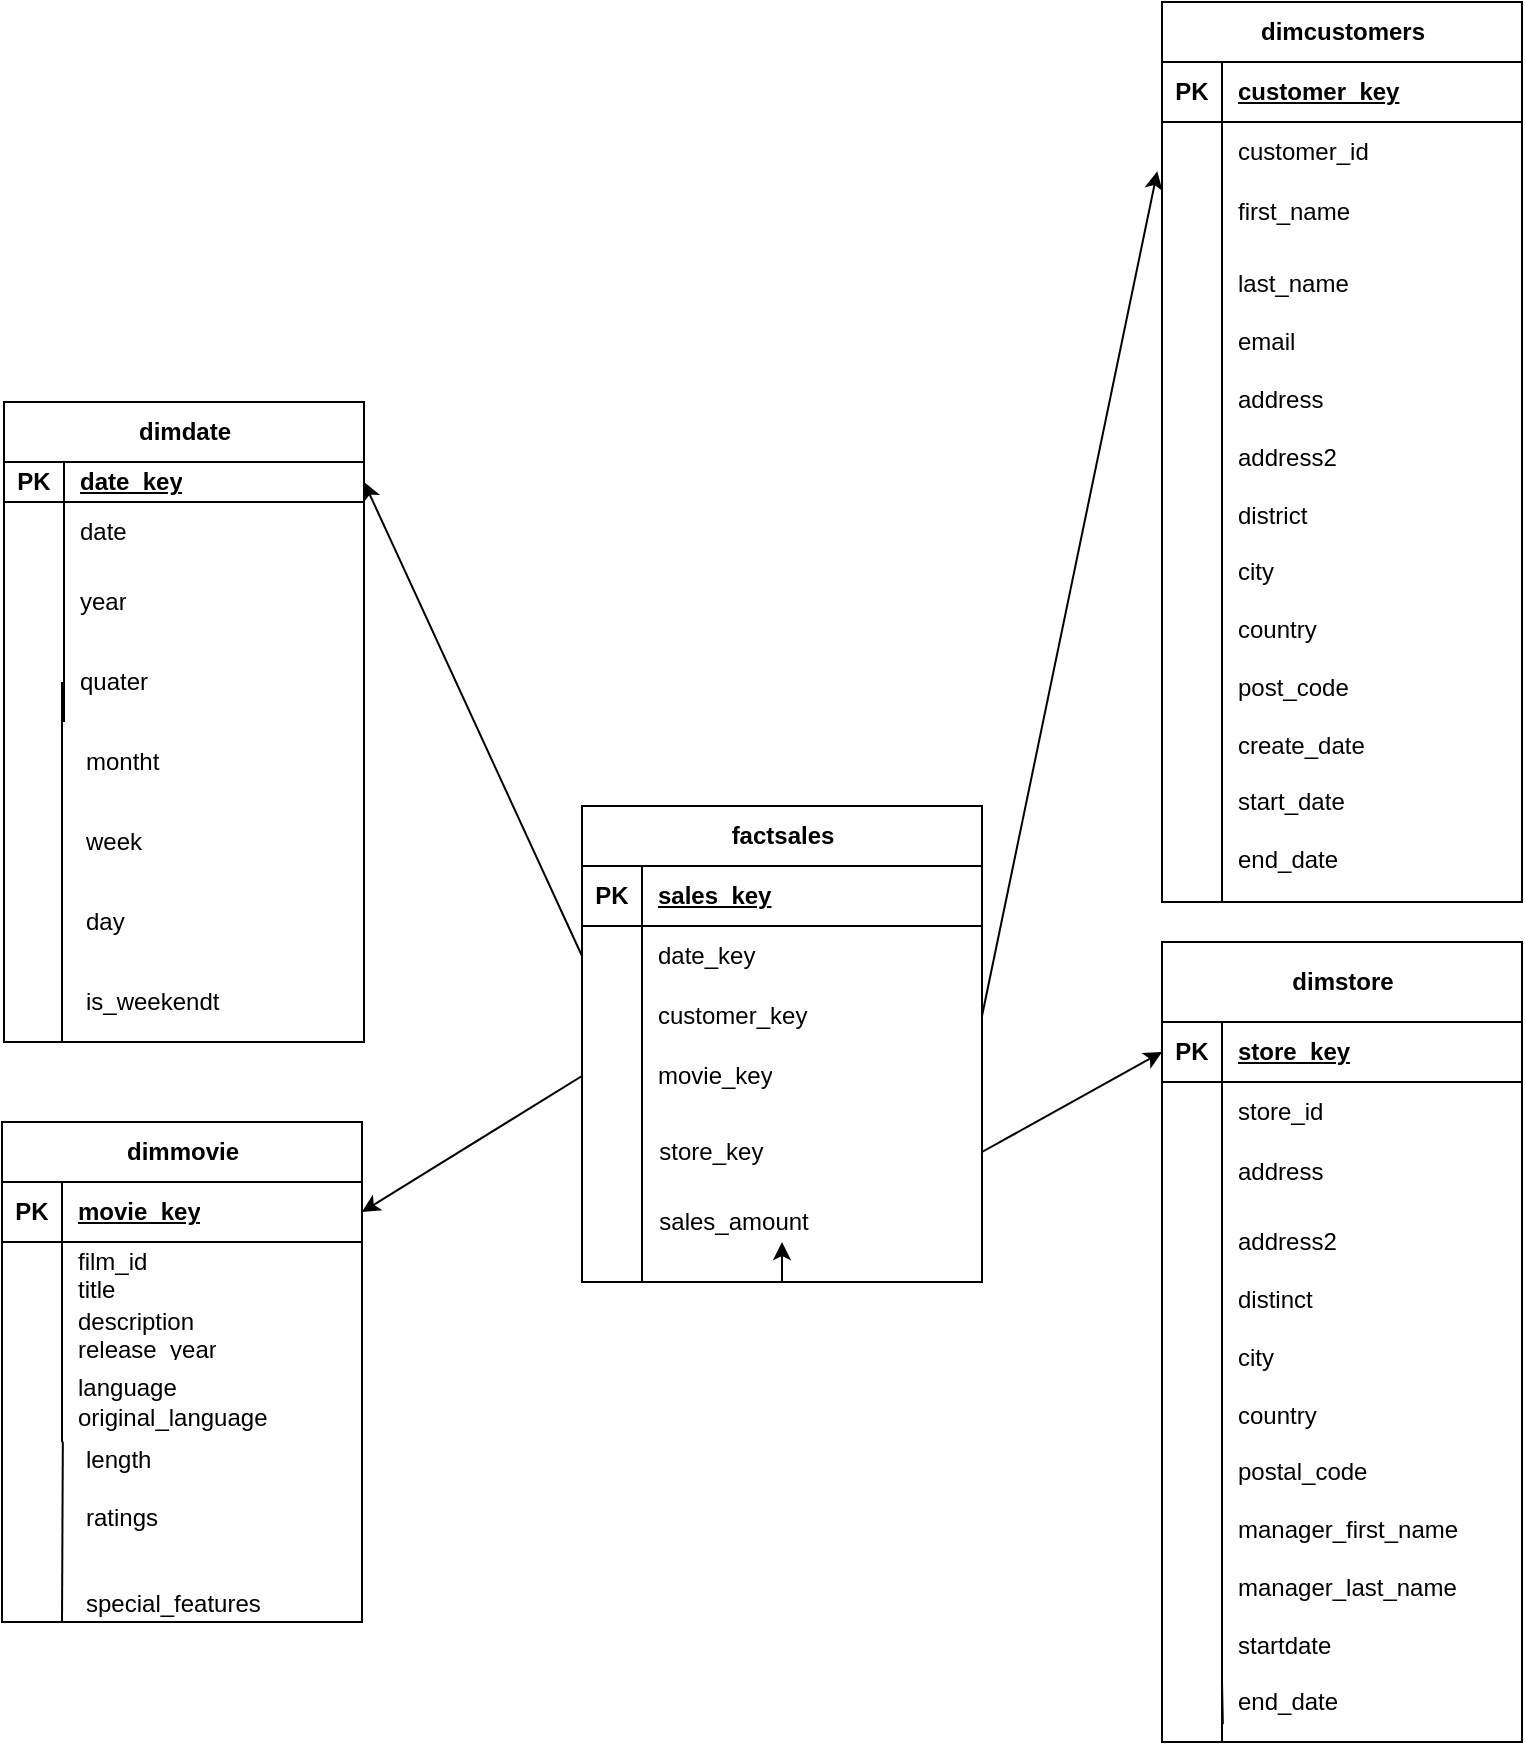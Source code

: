 <mxfile version="21.5.1" type="device">
  <diagram id="R2lEEEUBdFMjLlhIrx00" name="Page-1">
    <mxGraphModel dx="1024" dy="1714" grid="1" gridSize="10" guides="1" tooltips="1" connect="1" arrows="1" fold="1" page="1" pageScale="1" pageWidth="850" pageHeight="1100" math="0" shadow="0" extFonts="Permanent Marker^https://fonts.googleapis.com/css?family=Permanent+Marker">
      <root>
        <mxCell id="0" />
        <mxCell id="1" parent="0" />
        <mxCell id="FFwzPtHbB5AZyZjk_mKK-1" value="dimdate" style="shape=table;startSize=30;container=1;collapsible=1;childLayout=tableLayout;fixedRows=1;rowLines=0;fontStyle=1;align=center;resizeLast=1;html=1;" vertex="1" parent="1">
          <mxGeometry x="41" y="40" width="180" height="320" as="geometry" />
        </mxCell>
        <mxCell id="FFwzPtHbB5AZyZjk_mKK-2" value="" style="shape=tableRow;horizontal=0;startSize=0;swimlaneHead=0;swimlaneBody=0;fillColor=none;collapsible=0;dropTarget=0;points=[[0,0.5],[1,0.5]];portConstraint=eastwest;top=0;left=0;right=0;bottom=1;" vertex="1" parent="FFwzPtHbB5AZyZjk_mKK-1">
          <mxGeometry y="30" width="180" height="20" as="geometry" />
        </mxCell>
        <mxCell id="FFwzPtHbB5AZyZjk_mKK-3" value="PK" style="shape=partialRectangle;connectable=0;fillColor=none;top=0;left=0;bottom=0;right=0;fontStyle=1;overflow=hidden;whiteSpace=wrap;html=1;" vertex="1" parent="FFwzPtHbB5AZyZjk_mKK-2">
          <mxGeometry width="30" height="20" as="geometry">
            <mxRectangle width="30" height="20" as="alternateBounds" />
          </mxGeometry>
        </mxCell>
        <mxCell id="FFwzPtHbB5AZyZjk_mKK-4" value="date_key" style="shape=partialRectangle;connectable=0;fillColor=none;top=0;left=0;bottom=0;right=0;align=left;spacingLeft=6;fontStyle=5;overflow=hidden;whiteSpace=wrap;html=1;" vertex="1" parent="FFwzPtHbB5AZyZjk_mKK-2">
          <mxGeometry x="30" width="150" height="20" as="geometry">
            <mxRectangle width="150" height="20" as="alternateBounds" />
          </mxGeometry>
        </mxCell>
        <mxCell id="FFwzPtHbB5AZyZjk_mKK-5" value="" style="shape=tableRow;horizontal=0;startSize=0;swimlaneHead=0;swimlaneBody=0;fillColor=none;collapsible=0;dropTarget=0;points=[[0,0.5],[1,0.5]];portConstraint=eastwest;top=0;left=0;right=0;bottom=0;" vertex="1" parent="FFwzPtHbB5AZyZjk_mKK-1">
          <mxGeometry y="50" width="180" height="30" as="geometry" />
        </mxCell>
        <mxCell id="FFwzPtHbB5AZyZjk_mKK-6" value="" style="shape=partialRectangle;connectable=0;fillColor=none;top=0;left=0;bottom=0;right=0;editable=1;overflow=hidden;whiteSpace=wrap;html=1;" vertex="1" parent="FFwzPtHbB5AZyZjk_mKK-5">
          <mxGeometry width="30" height="30" as="geometry">
            <mxRectangle width="30" height="30" as="alternateBounds" />
          </mxGeometry>
        </mxCell>
        <mxCell id="FFwzPtHbB5AZyZjk_mKK-7" value="date" style="shape=partialRectangle;connectable=0;fillColor=none;top=0;left=0;bottom=0;right=0;align=left;spacingLeft=6;overflow=hidden;whiteSpace=wrap;html=1;" vertex="1" parent="FFwzPtHbB5AZyZjk_mKK-5">
          <mxGeometry x="30" width="150" height="30" as="geometry">
            <mxRectangle width="150" height="30" as="alternateBounds" />
          </mxGeometry>
        </mxCell>
        <mxCell id="FFwzPtHbB5AZyZjk_mKK-8" value="" style="shape=tableRow;horizontal=0;startSize=0;swimlaneHead=0;swimlaneBody=0;fillColor=none;collapsible=0;dropTarget=0;points=[[0,0.5],[1,0.5]];portConstraint=eastwest;top=0;left=0;right=0;bottom=0;" vertex="1" parent="FFwzPtHbB5AZyZjk_mKK-1">
          <mxGeometry y="80" width="180" height="40" as="geometry" />
        </mxCell>
        <mxCell id="FFwzPtHbB5AZyZjk_mKK-9" value="" style="shape=partialRectangle;connectable=0;fillColor=none;top=0;left=0;bottom=0;right=0;editable=1;overflow=hidden;whiteSpace=wrap;html=1;" vertex="1" parent="FFwzPtHbB5AZyZjk_mKK-8">
          <mxGeometry width="30" height="40" as="geometry">
            <mxRectangle width="30" height="40" as="alternateBounds" />
          </mxGeometry>
        </mxCell>
        <mxCell id="FFwzPtHbB5AZyZjk_mKK-10" value="year" style="shape=partialRectangle;connectable=0;fillColor=none;top=0;left=0;bottom=0;right=0;align=left;spacingLeft=6;overflow=hidden;whiteSpace=wrap;html=1;" vertex="1" parent="FFwzPtHbB5AZyZjk_mKK-8">
          <mxGeometry x="30" width="150" height="40" as="geometry">
            <mxRectangle width="150" height="40" as="alternateBounds" />
          </mxGeometry>
        </mxCell>
        <mxCell id="FFwzPtHbB5AZyZjk_mKK-11" value="" style="shape=tableRow;horizontal=0;startSize=0;swimlaneHead=0;swimlaneBody=0;fillColor=none;collapsible=0;dropTarget=0;points=[[0,0.5],[1,0.5]];portConstraint=eastwest;top=0;left=0;right=0;bottom=0;" vertex="1" parent="FFwzPtHbB5AZyZjk_mKK-1">
          <mxGeometry y="120" width="180" height="40" as="geometry" />
        </mxCell>
        <mxCell id="FFwzPtHbB5AZyZjk_mKK-12" value="" style="shape=partialRectangle;connectable=0;fillColor=none;top=0;left=0;bottom=0;right=0;editable=1;overflow=hidden;whiteSpace=wrap;html=1;" vertex="1" parent="FFwzPtHbB5AZyZjk_mKK-11">
          <mxGeometry width="30" height="40" as="geometry">
            <mxRectangle width="30" height="40" as="alternateBounds" />
          </mxGeometry>
        </mxCell>
        <mxCell id="FFwzPtHbB5AZyZjk_mKK-13" value="quater" style="shape=partialRectangle;connectable=0;fillColor=none;top=0;left=0;bottom=0;right=0;align=left;spacingLeft=6;overflow=hidden;whiteSpace=wrap;html=1;" vertex="1" parent="FFwzPtHbB5AZyZjk_mKK-11">
          <mxGeometry x="30" width="150" height="40" as="geometry">
            <mxRectangle width="150" height="40" as="alternateBounds" />
          </mxGeometry>
        </mxCell>
        <mxCell id="FFwzPtHbB5AZyZjk_mKK-14" value="dimcustomers" style="shape=table;startSize=30;container=1;collapsible=1;childLayout=tableLayout;fixedRows=1;rowLines=0;fontStyle=1;align=center;resizeLast=1;html=1;" vertex="1" parent="1">
          <mxGeometry x="620" y="-160" width="180" height="450" as="geometry" />
        </mxCell>
        <mxCell id="FFwzPtHbB5AZyZjk_mKK-15" value="" style="shape=tableRow;horizontal=0;startSize=0;swimlaneHead=0;swimlaneBody=0;fillColor=none;collapsible=0;dropTarget=0;points=[[0,0.5],[1,0.5]];portConstraint=eastwest;top=0;left=0;right=0;bottom=1;" vertex="1" parent="FFwzPtHbB5AZyZjk_mKK-14">
          <mxGeometry y="30" width="180" height="30" as="geometry" />
        </mxCell>
        <mxCell id="FFwzPtHbB5AZyZjk_mKK-16" value="PK" style="shape=partialRectangle;connectable=0;fillColor=none;top=0;left=0;bottom=0;right=0;fontStyle=1;overflow=hidden;whiteSpace=wrap;html=1;" vertex="1" parent="FFwzPtHbB5AZyZjk_mKK-15">
          <mxGeometry width="30" height="30" as="geometry">
            <mxRectangle width="30" height="30" as="alternateBounds" />
          </mxGeometry>
        </mxCell>
        <mxCell id="FFwzPtHbB5AZyZjk_mKK-17" value="customer_key" style="shape=partialRectangle;connectable=0;fillColor=none;top=0;left=0;bottom=0;right=0;align=left;spacingLeft=6;fontStyle=5;overflow=hidden;whiteSpace=wrap;html=1;" vertex="1" parent="FFwzPtHbB5AZyZjk_mKK-15">
          <mxGeometry x="30" width="150" height="30" as="geometry">
            <mxRectangle width="150" height="30" as="alternateBounds" />
          </mxGeometry>
        </mxCell>
        <mxCell id="FFwzPtHbB5AZyZjk_mKK-18" value="" style="shape=tableRow;horizontal=0;startSize=0;swimlaneHead=0;swimlaneBody=0;fillColor=none;collapsible=0;dropTarget=0;points=[[0,0.5],[1,0.5]];portConstraint=eastwest;top=0;left=0;right=0;bottom=0;" vertex="1" parent="FFwzPtHbB5AZyZjk_mKK-14">
          <mxGeometry y="60" width="180" height="30" as="geometry" />
        </mxCell>
        <mxCell id="FFwzPtHbB5AZyZjk_mKK-19" value="" style="shape=partialRectangle;connectable=0;fillColor=none;top=0;left=0;bottom=0;right=0;editable=1;overflow=hidden;whiteSpace=wrap;html=1;" vertex="1" parent="FFwzPtHbB5AZyZjk_mKK-18">
          <mxGeometry width="30" height="30" as="geometry">
            <mxRectangle width="30" height="30" as="alternateBounds" />
          </mxGeometry>
        </mxCell>
        <mxCell id="FFwzPtHbB5AZyZjk_mKK-20" value="customer_id" style="shape=partialRectangle;connectable=0;fillColor=none;top=0;left=0;bottom=0;right=0;align=left;spacingLeft=6;overflow=hidden;whiteSpace=wrap;html=1;" vertex="1" parent="FFwzPtHbB5AZyZjk_mKK-18">
          <mxGeometry x="30" width="150" height="30" as="geometry">
            <mxRectangle width="150" height="30" as="alternateBounds" />
          </mxGeometry>
        </mxCell>
        <mxCell id="FFwzPtHbB5AZyZjk_mKK-21" value="" style="shape=tableRow;horizontal=0;startSize=0;swimlaneHead=0;swimlaneBody=0;fillColor=none;collapsible=0;dropTarget=0;points=[[0,0.5],[1,0.5]];portConstraint=eastwest;top=0;left=0;right=0;bottom=0;" vertex="1" parent="FFwzPtHbB5AZyZjk_mKK-14">
          <mxGeometry y="90" width="180" height="30" as="geometry" />
        </mxCell>
        <mxCell id="FFwzPtHbB5AZyZjk_mKK-22" value="" style="shape=partialRectangle;connectable=0;fillColor=none;top=0;left=0;bottom=0;right=0;editable=1;overflow=hidden;whiteSpace=wrap;html=1;" vertex="1" parent="FFwzPtHbB5AZyZjk_mKK-21">
          <mxGeometry width="30" height="30" as="geometry">
            <mxRectangle width="30" height="30" as="alternateBounds" />
          </mxGeometry>
        </mxCell>
        <mxCell id="FFwzPtHbB5AZyZjk_mKK-23" value="first_name" style="shape=partialRectangle;connectable=0;fillColor=none;top=0;left=0;bottom=0;right=0;align=left;spacingLeft=6;overflow=hidden;whiteSpace=wrap;html=1;" vertex="1" parent="FFwzPtHbB5AZyZjk_mKK-21">
          <mxGeometry x="30" width="150" height="30" as="geometry">
            <mxRectangle width="150" height="30" as="alternateBounds" />
          </mxGeometry>
        </mxCell>
        <mxCell id="FFwzPtHbB5AZyZjk_mKK-24" value="" style="shape=tableRow;horizontal=0;startSize=0;swimlaneHead=0;swimlaneBody=0;fillColor=none;collapsible=0;dropTarget=0;points=[[0,0.5],[1,0.5]];portConstraint=eastwest;top=0;left=0;right=0;bottom=0;" vertex="1" parent="FFwzPtHbB5AZyZjk_mKK-14">
          <mxGeometry y="120" width="180" height="330" as="geometry" />
        </mxCell>
        <mxCell id="FFwzPtHbB5AZyZjk_mKK-25" value="" style="shape=partialRectangle;connectable=0;fillColor=none;top=0;left=0;bottom=0;right=0;editable=1;overflow=hidden;whiteSpace=wrap;html=1;" vertex="1" parent="FFwzPtHbB5AZyZjk_mKK-24">
          <mxGeometry width="30" height="330" as="geometry">
            <mxRectangle width="30" height="330" as="alternateBounds" />
          </mxGeometry>
        </mxCell>
        <mxCell id="FFwzPtHbB5AZyZjk_mKK-26" value="last_name&lt;br&gt;&lt;br&gt;email&lt;br&gt;&lt;br&gt;address&lt;br&gt;&lt;br&gt;address2&lt;br&gt;&lt;br&gt;district&lt;br&gt;&lt;br&gt;city&lt;br&gt;&lt;br&gt;country&lt;br&gt;&lt;br&gt;post_code&lt;br&gt;&lt;br&gt;create_date&lt;br&gt;&lt;br&gt;start_date&lt;br&gt;&lt;br&gt;end_date" style="shape=partialRectangle;connectable=0;fillColor=none;top=0;left=0;bottom=0;right=0;align=left;spacingLeft=6;overflow=hidden;whiteSpace=wrap;html=1;" vertex="1" parent="FFwzPtHbB5AZyZjk_mKK-24">
          <mxGeometry x="30" width="150" height="330" as="geometry">
            <mxRectangle width="150" height="330" as="alternateBounds" />
          </mxGeometry>
        </mxCell>
        <mxCell id="FFwzPtHbB5AZyZjk_mKK-27" value="dimmovie" style="shape=table;startSize=30;container=1;collapsible=1;childLayout=tableLayout;fixedRows=1;rowLines=0;fontStyle=1;align=center;resizeLast=1;html=1;" vertex="1" parent="1">
          <mxGeometry x="40" y="400" width="180" height="250" as="geometry" />
        </mxCell>
        <mxCell id="FFwzPtHbB5AZyZjk_mKK-28" value="" style="shape=tableRow;horizontal=0;startSize=0;swimlaneHead=0;swimlaneBody=0;fillColor=none;collapsible=0;dropTarget=0;points=[[0,0.5],[1,0.5]];portConstraint=eastwest;top=0;left=0;right=0;bottom=1;" vertex="1" parent="FFwzPtHbB5AZyZjk_mKK-27">
          <mxGeometry y="30" width="180" height="30" as="geometry" />
        </mxCell>
        <mxCell id="FFwzPtHbB5AZyZjk_mKK-29" value="PK" style="shape=partialRectangle;connectable=0;fillColor=none;top=0;left=0;bottom=0;right=0;fontStyle=1;overflow=hidden;whiteSpace=wrap;html=1;" vertex="1" parent="FFwzPtHbB5AZyZjk_mKK-28">
          <mxGeometry width="30" height="30" as="geometry">
            <mxRectangle width="30" height="30" as="alternateBounds" />
          </mxGeometry>
        </mxCell>
        <mxCell id="FFwzPtHbB5AZyZjk_mKK-30" value="movie_key" style="shape=partialRectangle;connectable=0;fillColor=none;top=0;left=0;bottom=0;right=0;align=left;spacingLeft=6;fontStyle=5;overflow=hidden;whiteSpace=wrap;html=1;" vertex="1" parent="FFwzPtHbB5AZyZjk_mKK-28">
          <mxGeometry x="30" width="150" height="30" as="geometry">
            <mxRectangle width="150" height="30" as="alternateBounds" />
          </mxGeometry>
        </mxCell>
        <mxCell id="FFwzPtHbB5AZyZjk_mKK-31" value="" style="shape=tableRow;horizontal=0;startSize=0;swimlaneHead=0;swimlaneBody=0;fillColor=none;collapsible=0;dropTarget=0;points=[[0,0.5],[1,0.5]];portConstraint=eastwest;top=0;left=0;right=0;bottom=0;" vertex="1" parent="FFwzPtHbB5AZyZjk_mKK-27">
          <mxGeometry y="60" width="180" height="30" as="geometry" />
        </mxCell>
        <mxCell id="FFwzPtHbB5AZyZjk_mKK-32" value="" style="shape=partialRectangle;connectable=0;fillColor=none;top=0;left=0;bottom=0;right=0;editable=1;overflow=hidden;whiteSpace=wrap;html=1;" vertex="1" parent="FFwzPtHbB5AZyZjk_mKK-31">
          <mxGeometry width="30" height="30" as="geometry">
            <mxRectangle width="30" height="30" as="alternateBounds" />
          </mxGeometry>
        </mxCell>
        <mxCell id="FFwzPtHbB5AZyZjk_mKK-33" value="film_id&lt;br&gt;title" style="shape=partialRectangle;connectable=0;fillColor=none;top=0;left=0;bottom=0;right=0;align=left;spacingLeft=6;overflow=hidden;whiteSpace=wrap;html=1;" vertex="1" parent="FFwzPtHbB5AZyZjk_mKK-31">
          <mxGeometry x="30" width="150" height="30" as="geometry">
            <mxRectangle width="150" height="30" as="alternateBounds" />
          </mxGeometry>
        </mxCell>
        <mxCell id="FFwzPtHbB5AZyZjk_mKK-34" value="" style="shape=tableRow;horizontal=0;startSize=0;swimlaneHead=0;swimlaneBody=0;fillColor=none;collapsible=0;dropTarget=0;points=[[0,0.5],[1,0.5]];portConstraint=eastwest;top=0;left=0;right=0;bottom=0;" vertex="1" parent="FFwzPtHbB5AZyZjk_mKK-27">
          <mxGeometry y="90" width="180" height="30" as="geometry" />
        </mxCell>
        <mxCell id="FFwzPtHbB5AZyZjk_mKK-35" value="" style="shape=partialRectangle;connectable=0;fillColor=none;top=0;left=0;bottom=0;right=0;editable=1;overflow=hidden;whiteSpace=wrap;html=1;" vertex="1" parent="FFwzPtHbB5AZyZjk_mKK-34">
          <mxGeometry width="30" height="30" as="geometry">
            <mxRectangle width="30" height="30" as="alternateBounds" />
          </mxGeometry>
        </mxCell>
        <mxCell id="FFwzPtHbB5AZyZjk_mKK-36" value="description&lt;br&gt;release_year" style="shape=partialRectangle;connectable=0;fillColor=none;top=0;left=0;bottom=0;right=0;align=left;spacingLeft=6;overflow=hidden;whiteSpace=wrap;html=1;" vertex="1" parent="FFwzPtHbB5AZyZjk_mKK-34">
          <mxGeometry x="30" width="150" height="30" as="geometry">
            <mxRectangle width="150" height="30" as="alternateBounds" />
          </mxGeometry>
        </mxCell>
        <mxCell id="FFwzPtHbB5AZyZjk_mKK-37" value="" style="shape=tableRow;horizontal=0;startSize=0;swimlaneHead=0;swimlaneBody=0;fillColor=none;collapsible=0;dropTarget=0;points=[[0,0.5],[1,0.5]];portConstraint=eastwest;top=0;left=0;right=0;bottom=0;" vertex="1" parent="FFwzPtHbB5AZyZjk_mKK-27">
          <mxGeometry y="120" width="180" height="40" as="geometry" />
        </mxCell>
        <mxCell id="FFwzPtHbB5AZyZjk_mKK-38" value="" style="shape=partialRectangle;connectable=0;fillColor=none;top=0;left=0;bottom=0;right=0;editable=1;overflow=hidden;whiteSpace=wrap;html=1;" vertex="1" parent="FFwzPtHbB5AZyZjk_mKK-37">
          <mxGeometry width="30" height="40" as="geometry">
            <mxRectangle width="30" height="40" as="alternateBounds" />
          </mxGeometry>
        </mxCell>
        <mxCell id="FFwzPtHbB5AZyZjk_mKK-39" value="language&lt;br&gt;original_language" style="shape=partialRectangle;connectable=0;fillColor=none;top=0;left=0;bottom=0;right=0;align=left;spacingLeft=6;overflow=hidden;whiteSpace=wrap;html=1;" vertex="1" parent="FFwzPtHbB5AZyZjk_mKK-37">
          <mxGeometry x="30" width="150" height="40" as="geometry">
            <mxRectangle width="150" height="40" as="alternateBounds" />
          </mxGeometry>
        </mxCell>
        <mxCell id="FFwzPtHbB5AZyZjk_mKK-41" value="dimstore" style="shape=table;startSize=40;container=1;collapsible=1;childLayout=tableLayout;fixedRows=1;rowLines=0;fontStyle=1;align=center;resizeLast=1;html=1;" vertex="1" parent="1">
          <mxGeometry x="620" y="310" width="180" height="400" as="geometry" />
        </mxCell>
        <mxCell id="FFwzPtHbB5AZyZjk_mKK-42" value="" style="shape=tableRow;horizontal=0;startSize=0;swimlaneHead=0;swimlaneBody=0;fillColor=none;collapsible=0;dropTarget=0;points=[[0,0.5],[1,0.5]];portConstraint=eastwest;top=0;left=0;right=0;bottom=1;" vertex="1" parent="FFwzPtHbB5AZyZjk_mKK-41">
          <mxGeometry y="40" width="180" height="30" as="geometry" />
        </mxCell>
        <mxCell id="FFwzPtHbB5AZyZjk_mKK-43" value="PK" style="shape=partialRectangle;connectable=0;fillColor=none;top=0;left=0;bottom=0;right=0;fontStyle=1;overflow=hidden;whiteSpace=wrap;html=1;" vertex="1" parent="FFwzPtHbB5AZyZjk_mKK-42">
          <mxGeometry width="30" height="30" as="geometry">
            <mxRectangle width="30" height="30" as="alternateBounds" />
          </mxGeometry>
        </mxCell>
        <mxCell id="FFwzPtHbB5AZyZjk_mKK-44" value="store_key" style="shape=partialRectangle;connectable=0;fillColor=none;top=0;left=0;bottom=0;right=0;align=left;spacingLeft=6;fontStyle=5;overflow=hidden;whiteSpace=wrap;html=1;" vertex="1" parent="FFwzPtHbB5AZyZjk_mKK-42">
          <mxGeometry x="30" width="150" height="30" as="geometry">
            <mxRectangle width="150" height="30" as="alternateBounds" />
          </mxGeometry>
        </mxCell>
        <mxCell id="FFwzPtHbB5AZyZjk_mKK-45" value="" style="shape=tableRow;horizontal=0;startSize=0;swimlaneHead=0;swimlaneBody=0;fillColor=none;collapsible=0;dropTarget=0;points=[[0,0.5],[1,0.5]];portConstraint=eastwest;top=0;left=0;right=0;bottom=0;" vertex="1" parent="FFwzPtHbB5AZyZjk_mKK-41">
          <mxGeometry y="70" width="180" height="30" as="geometry" />
        </mxCell>
        <mxCell id="FFwzPtHbB5AZyZjk_mKK-46" value="" style="shape=partialRectangle;connectable=0;fillColor=none;top=0;left=0;bottom=0;right=0;editable=1;overflow=hidden;whiteSpace=wrap;html=1;" vertex="1" parent="FFwzPtHbB5AZyZjk_mKK-45">
          <mxGeometry width="30" height="30" as="geometry">
            <mxRectangle width="30" height="30" as="alternateBounds" />
          </mxGeometry>
        </mxCell>
        <mxCell id="FFwzPtHbB5AZyZjk_mKK-47" value="store_id" style="shape=partialRectangle;connectable=0;fillColor=none;top=0;left=0;bottom=0;right=0;align=left;spacingLeft=6;overflow=hidden;whiteSpace=wrap;html=1;" vertex="1" parent="FFwzPtHbB5AZyZjk_mKK-45">
          <mxGeometry x="30" width="150" height="30" as="geometry">
            <mxRectangle width="150" height="30" as="alternateBounds" />
          </mxGeometry>
        </mxCell>
        <mxCell id="FFwzPtHbB5AZyZjk_mKK-48" value="" style="shape=tableRow;horizontal=0;startSize=0;swimlaneHead=0;swimlaneBody=0;fillColor=none;collapsible=0;dropTarget=0;points=[[0,0.5],[1,0.5]];portConstraint=eastwest;top=0;left=0;right=0;bottom=0;" vertex="1" parent="FFwzPtHbB5AZyZjk_mKK-41">
          <mxGeometry y="100" width="180" height="30" as="geometry" />
        </mxCell>
        <mxCell id="FFwzPtHbB5AZyZjk_mKK-49" value="" style="shape=partialRectangle;connectable=0;fillColor=none;top=0;left=0;bottom=0;right=0;editable=1;overflow=hidden;whiteSpace=wrap;html=1;" vertex="1" parent="FFwzPtHbB5AZyZjk_mKK-48">
          <mxGeometry width="30" height="30" as="geometry">
            <mxRectangle width="30" height="30" as="alternateBounds" />
          </mxGeometry>
        </mxCell>
        <mxCell id="FFwzPtHbB5AZyZjk_mKK-50" value="address" style="shape=partialRectangle;connectable=0;fillColor=none;top=0;left=0;bottom=0;right=0;align=left;spacingLeft=6;overflow=hidden;whiteSpace=wrap;html=1;" vertex="1" parent="FFwzPtHbB5AZyZjk_mKK-48">
          <mxGeometry x="30" width="150" height="30" as="geometry">
            <mxRectangle width="150" height="30" as="alternateBounds" />
          </mxGeometry>
        </mxCell>
        <mxCell id="FFwzPtHbB5AZyZjk_mKK-51" value="" style="shape=tableRow;horizontal=0;startSize=0;swimlaneHead=0;swimlaneBody=0;fillColor=none;collapsible=0;dropTarget=0;points=[[0,0.5],[1,0.5]];portConstraint=eastwest;top=0;left=0;right=0;bottom=0;" vertex="1" parent="FFwzPtHbB5AZyZjk_mKK-41">
          <mxGeometry y="130" width="180" height="270" as="geometry" />
        </mxCell>
        <mxCell id="FFwzPtHbB5AZyZjk_mKK-52" value="" style="shape=partialRectangle;connectable=0;fillColor=none;top=0;left=0;bottom=0;right=0;editable=1;overflow=hidden;whiteSpace=wrap;html=1;" vertex="1" parent="FFwzPtHbB5AZyZjk_mKK-51">
          <mxGeometry width="30" height="270" as="geometry">
            <mxRectangle width="30" height="270" as="alternateBounds" />
          </mxGeometry>
        </mxCell>
        <mxCell id="FFwzPtHbB5AZyZjk_mKK-53" value="address2&lt;br&gt;&lt;br&gt;distinct&lt;br&gt;&lt;br&gt;city&lt;br&gt;&lt;br&gt;country&lt;br&gt;&lt;br&gt;postal_code&lt;br&gt;&lt;br&gt;manager_first_name&lt;br&gt;&lt;br&gt;manager_last_name&lt;br&gt;&lt;br&gt;startdate&lt;br&gt;&lt;br&gt;end_date" style="shape=partialRectangle;connectable=0;fillColor=none;top=0;left=0;bottom=0;right=0;align=left;spacingLeft=6;overflow=hidden;whiteSpace=wrap;html=1;" vertex="1" parent="FFwzPtHbB5AZyZjk_mKK-51">
          <mxGeometry x="30" width="150" height="270" as="geometry">
            <mxRectangle width="150" height="270" as="alternateBounds" />
          </mxGeometry>
        </mxCell>
        <mxCell id="FFwzPtHbB5AZyZjk_mKK-68" style="edgeStyle=orthogonalEdgeStyle;rounded=0;orthogonalLoop=1;jettySize=auto;html=1;exitX=0.5;exitY=1;exitDx=0;exitDy=0;" edge="1" parent="1" source="FFwzPtHbB5AZyZjk_mKK-54">
          <mxGeometry relative="1" as="geometry">
            <mxPoint x="430" y="460" as="targetPoint" />
          </mxGeometry>
        </mxCell>
        <mxCell id="FFwzPtHbB5AZyZjk_mKK-54" value="factsales" style="shape=table;startSize=30;container=1;collapsible=1;childLayout=tableLayout;fixedRows=1;rowLines=0;fontStyle=1;align=center;resizeLast=1;html=1;" vertex="1" parent="1">
          <mxGeometry x="330" y="242" width="200" height="238" as="geometry" />
        </mxCell>
        <mxCell id="FFwzPtHbB5AZyZjk_mKK-55" value="" style="shape=tableRow;horizontal=0;startSize=0;swimlaneHead=0;swimlaneBody=0;fillColor=none;collapsible=0;dropTarget=0;points=[[0,0.5],[1,0.5]];portConstraint=eastwest;top=0;left=0;right=0;bottom=1;" vertex="1" parent="FFwzPtHbB5AZyZjk_mKK-54">
          <mxGeometry y="30" width="200" height="30" as="geometry" />
        </mxCell>
        <mxCell id="FFwzPtHbB5AZyZjk_mKK-56" value="PK" style="shape=partialRectangle;connectable=0;fillColor=none;top=0;left=0;bottom=0;right=0;fontStyle=1;overflow=hidden;whiteSpace=wrap;html=1;" vertex="1" parent="FFwzPtHbB5AZyZjk_mKK-55">
          <mxGeometry width="30" height="30" as="geometry">
            <mxRectangle width="30" height="30" as="alternateBounds" />
          </mxGeometry>
        </mxCell>
        <mxCell id="FFwzPtHbB5AZyZjk_mKK-57" value="sales_key" style="shape=partialRectangle;connectable=0;fillColor=none;top=0;left=0;bottom=0;right=0;align=left;spacingLeft=6;fontStyle=5;overflow=hidden;whiteSpace=wrap;html=1;" vertex="1" parent="FFwzPtHbB5AZyZjk_mKK-55">
          <mxGeometry x="30" width="170" height="30" as="geometry">
            <mxRectangle width="170" height="30" as="alternateBounds" />
          </mxGeometry>
        </mxCell>
        <mxCell id="FFwzPtHbB5AZyZjk_mKK-58" value="" style="shape=tableRow;horizontal=0;startSize=0;swimlaneHead=0;swimlaneBody=0;fillColor=none;collapsible=0;dropTarget=0;points=[[0,0.5],[1,0.5]];portConstraint=eastwest;top=0;left=0;right=0;bottom=0;" vertex="1" parent="FFwzPtHbB5AZyZjk_mKK-54">
          <mxGeometry y="60" width="200" height="30" as="geometry" />
        </mxCell>
        <mxCell id="FFwzPtHbB5AZyZjk_mKK-59" value="" style="shape=partialRectangle;connectable=0;fillColor=none;top=0;left=0;bottom=0;right=0;editable=1;overflow=hidden;whiteSpace=wrap;html=1;" vertex="1" parent="FFwzPtHbB5AZyZjk_mKK-58">
          <mxGeometry width="30" height="30" as="geometry">
            <mxRectangle width="30" height="30" as="alternateBounds" />
          </mxGeometry>
        </mxCell>
        <mxCell id="FFwzPtHbB5AZyZjk_mKK-60" value="date_key" style="shape=partialRectangle;connectable=0;fillColor=none;top=0;left=0;bottom=0;right=0;align=left;spacingLeft=6;overflow=hidden;whiteSpace=wrap;html=1;" vertex="1" parent="FFwzPtHbB5AZyZjk_mKK-58">
          <mxGeometry x="30" width="170" height="30" as="geometry">
            <mxRectangle width="170" height="30" as="alternateBounds" />
          </mxGeometry>
        </mxCell>
        <mxCell id="FFwzPtHbB5AZyZjk_mKK-61" value="" style="shape=tableRow;horizontal=0;startSize=0;swimlaneHead=0;swimlaneBody=0;fillColor=none;collapsible=0;dropTarget=0;points=[[0,0.5],[1,0.5]];portConstraint=eastwest;top=0;left=0;right=0;bottom=0;" vertex="1" parent="FFwzPtHbB5AZyZjk_mKK-54">
          <mxGeometry y="90" width="200" height="30" as="geometry" />
        </mxCell>
        <mxCell id="FFwzPtHbB5AZyZjk_mKK-62" value="" style="shape=partialRectangle;connectable=0;fillColor=none;top=0;left=0;bottom=0;right=0;editable=1;overflow=hidden;whiteSpace=wrap;html=1;" vertex="1" parent="FFwzPtHbB5AZyZjk_mKK-61">
          <mxGeometry width="30" height="30" as="geometry">
            <mxRectangle width="30" height="30" as="alternateBounds" />
          </mxGeometry>
        </mxCell>
        <mxCell id="FFwzPtHbB5AZyZjk_mKK-63" value="customer_key" style="shape=partialRectangle;connectable=0;fillColor=none;top=0;left=0;bottom=0;right=0;align=left;spacingLeft=6;overflow=hidden;whiteSpace=wrap;html=1;" vertex="1" parent="FFwzPtHbB5AZyZjk_mKK-61">
          <mxGeometry x="30" width="170" height="30" as="geometry">
            <mxRectangle width="170" height="30" as="alternateBounds" />
          </mxGeometry>
        </mxCell>
        <mxCell id="FFwzPtHbB5AZyZjk_mKK-64" value="" style="shape=tableRow;horizontal=0;startSize=0;swimlaneHead=0;swimlaneBody=0;fillColor=none;collapsible=0;dropTarget=0;points=[[0,0.5],[1,0.5]];portConstraint=eastwest;top=0;left=0;right=0;bottom=0;" vertex="1" parent="FFwzPtHbB5AZyZjk_mKK-54">
          <mxGeometry y="120" width="200" height="30" as="geometry" />
        </mxCell>
        <mxCell id="FFwzPtHbB5AZyZjk_mKK-65" value="" style="shape=partialRectangle;connectable=0;fillColor=none;top=0;left=0;bottom=0;right=0;editable=1;overflow=hidden;whiteSpace=wrap;html=1;" vertex="1" parent="FFwzPtHbB5AZyZjk_mKK-64">
          <mxGeometry width="30" height="30" as="geometry">
            <mxRectangle width="30" height="30" as="alternateBounds" />
          </mxGeometry>
        </mxCell>
        <mxCell id="FFwzPtHbB5AZyZjk_mKK-66" value="movie_key" style="shape=partialRectangle;connectable=0;fillColor=none;top=0;left=0;bottom=0;right=0;align=left;spacingLeft=6;overflow=hidden;whiteSpace=wrap;html=1;" vertex="1" parent="FFwzPtHbB5AZyZjk_mKK-64">
          <mxGeometry x="30" width="170" height="30" as="geometry">
            <mxRectangle width="170" height="30" as="alternateBounds" />
          </mxGeometry>
        </mxCell>
        <mxCell id="FFwzPtHbB5AZyZjk_mKK-67" value="" style="shape=partialRectangle;connectable=0;fillColor=none;top=0;left=0;bottom=0;right=0;editable=1;overflow=hidden;whiteSpace=wrap;html=1;" vertex="1" parent="1">
          <mxGeometry x="330" y="388" width="30" height="30" as="geometry">
            <mxRectangle width="30" height="30" as="alternateBounds" />
          </mxGeometry>
        </mxCell>
        <mxCell id="FFwzPtHbB5AZyZjk_mKK-70" value="&amp;nbsp; store_key" style="text;html=1;strokeColor=none;fillColor=none;align=left;verticalAlign=middle;whiteSpace=wrap;rounded=0;" vertex="1" parent="1">
          <mxGeometry x="360" y="400" width="170" height="30" as="geometry" />
        </mxCell>
        <mxCell id="FFwzPtHbB5AZyZjk_mKK-72" value="&amp;nbsp; sales_amount" style="text;html=1;strokeColor=none;fillColor=none;align=left;verticalAlign=middle;whiteSpace=wrap;rounded=0;" vertex="1" parent="1">
          <mxGeometry x="360" y="440" width="170" height="20" as="geometry" />
        </mxCell>
        <mxCell id="FFwzPtHbB5AZyZjk_mKK-74" value="" style="endArrow=none;html=1;rounded=0;exitX=0.15;exitY=0.967;exitDx=0;exitDy=0;exitPerimeter=0;" edge="1" parent="1" source="FFwzPtHbB5AZyZjk_mKK-64">
          <mxGeometry width="50" height="50" relative="1" as="geometry">
            <mxPoint x="400" y="340" as="sourcePoint" />
            <mxPoint x="360" y="480" as="targetPoint" />
          </mxGeometry>
        </mxCell>
        <mxCell id="FFwzPtHbB5AZyZjk_mKK-75" value="" style="endArrow=none;html=1;rounded=0;" edge="1" parent="1">
          <mxGeometry width="50" height="50" relative="1" as="geometry">
            <mxPoint x="70" y="180" as="sourcePoint" />
            <mxPoint x="70" y="360" as="targetPoint" />
          </mxGeometry>
        </mxCell>
        <mxCell id="FFwzPtHbB5AZyZjk_mKK-77" value="montht" style="text;html=1;strokeColor=none;fillColor=none;align=left;verticalAlign=middle;whiteSpace=wrap;rounded=0;" vertex="1" parent="1">
          <mxGeometry x="80" y="200" width="140" height="40" as="geometry" />
        </mxCell>
        <mxCell id="FFwzPtHbB5AZyZjk_mKK-78" value="week" style="text;html=1;strokeColor=none;fillColor=none;align=left;verticalAlign=middle;whiteSpace=wrap;rounded=0;" vertex="1" parent="1">
          <mxGeometry x="80" y="240" width="140" height="40" as="geometry" />
        </mxCell>
        <mxCell id="FFwzPtHbB5AZyZjk_mKK-79" value="day" style="text;html=1;strokeColor=none;fillColor=none;align=left;verticalAlign=middle;whiteSpace=wrap;rounded=0;" vertex="1" parent="1">
          <mxGeometry x="80" y="280" width="140" height="40" as="geometry" />
        </mxCell>
        <mxCell id="FFwzPtHbB5AZyZjk_mKK-81" style="edgeStyle=orthogonalEdgeStyle;rounded=0;orthogonalLoop=1;jettySize=auto;html=1;exitX=0.5;exitY=1;exitDx=0;exitDy=0;" edge="1" parent="1" source="FFwzPtHbB5AZyZjk_mKK-80">
          <mxGeometry relative="1" as="geometry">
            <mxPoint x="150" y="360" as="targetPoint" />
          </mxGeometry>
        </mxCell>
        <mxCell id="FFwzPtHbB5AZyZjk_mKK-80" value="is_weekendt" style="text;html=1;strokeColor=none;fillColor=none;align=left;verticalAlign=middle;whiteSpace=wrap;rounded=0;" vertex="1" parent="1">
          <mxGeometry x="80" y="320" width="140" height="40" as="geometry" />
        </mxCell>
        <mxCell id="FFwzPtHbB5AZyZjk_mKK-83" value="" style="endArrow=none;html=1;rounded=0;exitX=0.169;exitY=0.995;exitDx=0;exitDy=0;exitPerimeter=0;" edge="1" parent="1" source="FFwzPtHbB5AZyZjk_mKK-37">
          <mxGeometry width="50" height="50" relative="1" as="geometry">
            <mxPoint x="400" y="400" as="sourcePoint" />
            <mxPoint x="70" y="650" as="targetPoint" />
          </mxGeometry>
        </mxCell>
        <mxCell id="FFwzPtHbB5AZyZjk_mKK-84" value="length&lt;br&gt;&lt;br&gt;ratings&lt;br&gt;&lt;br&gt;&lt;br&gt;special_features" style="text;html=1;strokeColor=none;fillColor=none;align=left;verticalAlign=middle;whiteSpace=wrap;rounded=0;" vertex="1" parent="1">
          <mxGeometry x="80" y="560" width="140" height="90" as="geometry" />
        </mxCell>
        <mxCell id="FFwzPtHbB5AZyZjk_mKK-85" value="" style="endArrow=none;html=1;rounded=0;entryX=0.169;entryY=0.967;entryDx=0;entryDy=0;entryPerimeter=0;" edge="1" parent="1" target="FFwzPtHbB5AZyZjk_mKK-51">
          <mxGeometry width="50" height="50" relative="1" as="geometry">
            <mxPoint x="650" y="680" as="sourcePoint" />
            <mxPoint x="450" y="350" as="targetPoint" />
          </mxGeometry>
        </mxCell>
        <mxCell id="FFwzPtHbB5AZyZjk_mKK-86" value="" style="endArrow=classic;html=1;rounded=0;exitX=0;exitY=0.5;exitDx=0;exitDy=0;entryX=1;entryY=0.5;entryDx=0;entryDy=0;" edge="1" parent="1" source="FFwzPtHbB5AZyZjk_mKK-64" target="FFwzPtHbB5AZyZjk_mKK-28">
          <mxGeometry width="50" height="50" relative="1" as="geometry">
            <mxPoint x="420" y="170" as="sourcePoint" />
            <mxPoint x="470" y="120" as="targetPoint" />
          </mxGeometry>
        </mxCell>
        <mxCell id="FFwzPtHbB5AZyZjk_mKK-87" value="" style="endArrow=classic;html=1;rounded=0;exitX=1;exitY=0.5;exitDx=0;exitDy=0;entryX=-0.013;entryY=0.82;entryDx=0;entryDy=0;entryPerimeter=0;" edge="1" parent="1" source="FFwzPtHbB5AZyZjk_mKK-61" target="FFwzPtHbB5AZyZjk_mKK-18">
          <mxGeometry width="50" height="50" relative="1" as="geometry">
            <mxPoint x="420" y="170" as="sourcePoint" />
            <mxPoint x="470" y="120" as="targetPoint" />
          </mxGeometry>
        </mxCell>
        <mxCell id="FFwzPtHbB5AZyZjk_mKK-88" value="" style="endArrow=classic;html=1;rounded=0;exitX=1;exitY=0.5;exitDx=0;exitDy=0;entryX=0;entryY=0.5;entryDx=0;entryDy=0;" edge="1" parent="1" source="FFwzPtHbB5AZyZjk_mKK-70" target="FFwzPtHbB5AZyZjk_mKK-42">
          <mxGeometry width="50" height="50" relative="1" as="geometry">
            <mxPoint x="420" y="400" as="sourcePoint" />
            <mxPoint x="470" y="350" as="targetPoint" />
          </mxGeometry>
        </mxCell>
        <mxCell id="FFwzPtHbB5AZyZjk_mKK-90" value="" style="endArrow=classic;html=1;rounded=0;exitX=0;exitY=0.5;exitDx=0;exitDy=0;entryX=1;entryY=0.5;entryDx=0;entryDy=0;" edge="1" parent="1" source="FFwzPtHbB5AZyZjk_mKK-58" target="FFwzPtHbB5AZyZjk_mKK-2">
          <mxGeometry width="50" height="50" relative="1" as="geometry">
            <mxPoint x="420" y="210" as="sourcePoint" />
            <mxPoint x="470" y="160" as="targetPoint" />
          </mxGeometry>
        </mxCell>
      </root>
    </mxGraphModel>
  </diagram>
</mxfile>
